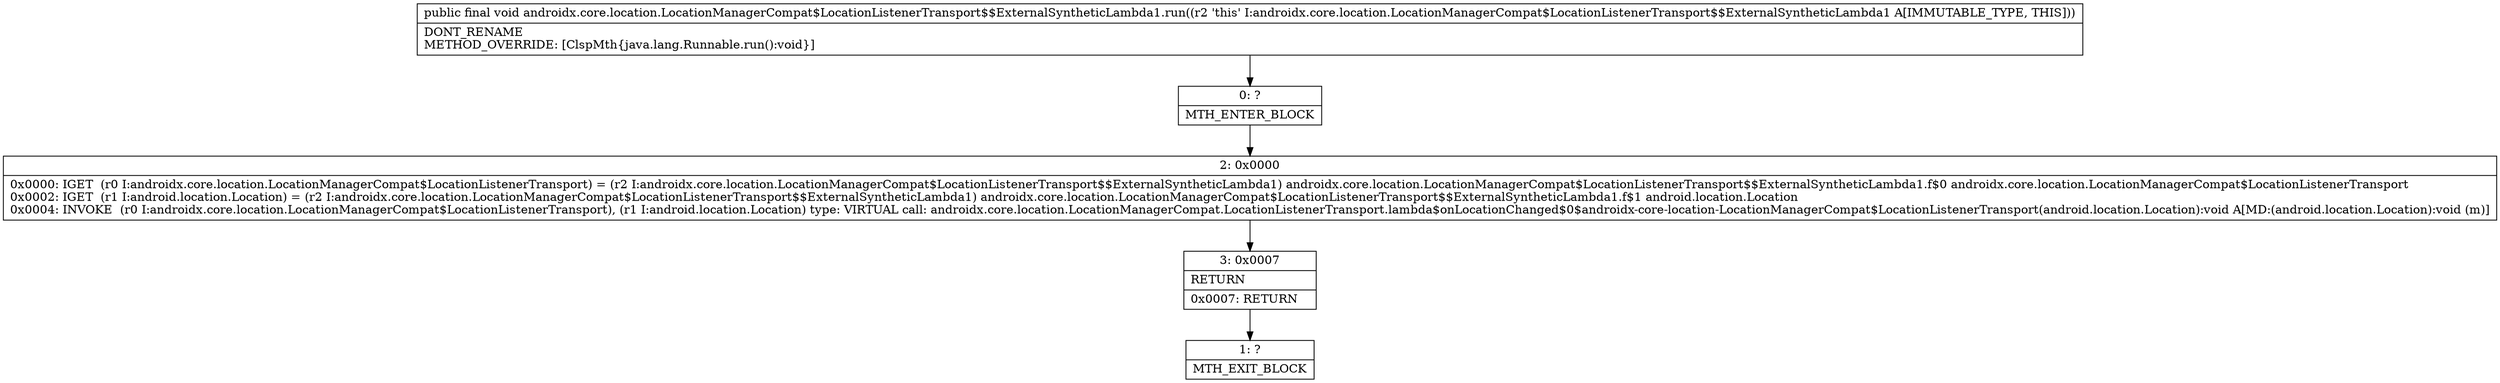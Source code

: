 digraph "CFG forandroidx.core.location.LocationManagerCompat$LocationListenerTransport$$ExternalSyntheticLambda1.run()V" {
Node_0 [shape=record,label="{0\:\ ?|MTH_ENTER_BLOCK\l}"];
Node_2 [shape=record,label="{2\:\ 0x0000|0x0000: IGET  (r0 I:androidx.core.location.LocationManagerCompat$LocationListenerTransport) = (r2 I:androidx.core.location.LocationManagerCompat$LocationListenerTransport$$ExternalSyntheticLambda1) androidx.core.location.LocationManagerCompat$LocationListenerTransport$$ExternalSyntheticLambda1.f$0 androidx.core.location.LocationManagerCompat$LocationListenerTransport \l0x0002: IGET  (r1 I:android.location.Location) = (r2 I:androidx.core.location.LocationManagerCompat$LocationListenerTransport$$ExternalSyntheticLambda1) androidx.core.location.LocationManagerCompat$LocationListenerTransport$$ExternalSyntheticLambda1.f$1 android.location.Location \l0x0004: INVOKE  (r0 I:androidx.core.location.LocationManagerCompat$LocationListenerTransport), (r1 I:android.location.Location) type: VIRTUAL call: androidx.core.location.LocationManagerCompat.LocationListenerTransport.lambda$onLocationChanged$0$androidx\-core\-location\-LocationManagerCompat$LocationListenerTransport(android.location.Location):void A[MD:(android.location.Location):void (m)]\l}"];
Node_3 [shape=record,label="{3\:\ 0x0007|RETURN\l|0x0007: RETURN   \l}"];
Node_1 [shape=record,label="{1\:\ ?|MTH_EXIT_BLOCK\l}"];
MethodNode[shape=record,label="{public final void androidx.core.location.LocationManagerCompat$LocationListenerTransport$$ExternalSyntheticLambda1.run((r2 'this' I:androidx.core.location.LocationManagerCompat$LocationListenerTransport$$ExternalSyntheticLambda1 A[IMMUTABLE_TYPE, THIS]))  | DONT_RENAME\lMETHOD_OVERRIDE: [ClspMth\{java.lang.Runnable.run():void\}]\l}"];
MethodNode -> Node_0;Node_0 -> Node_2;
Node_2 -> Node_3;
Node_3 -> Node_1;
}

